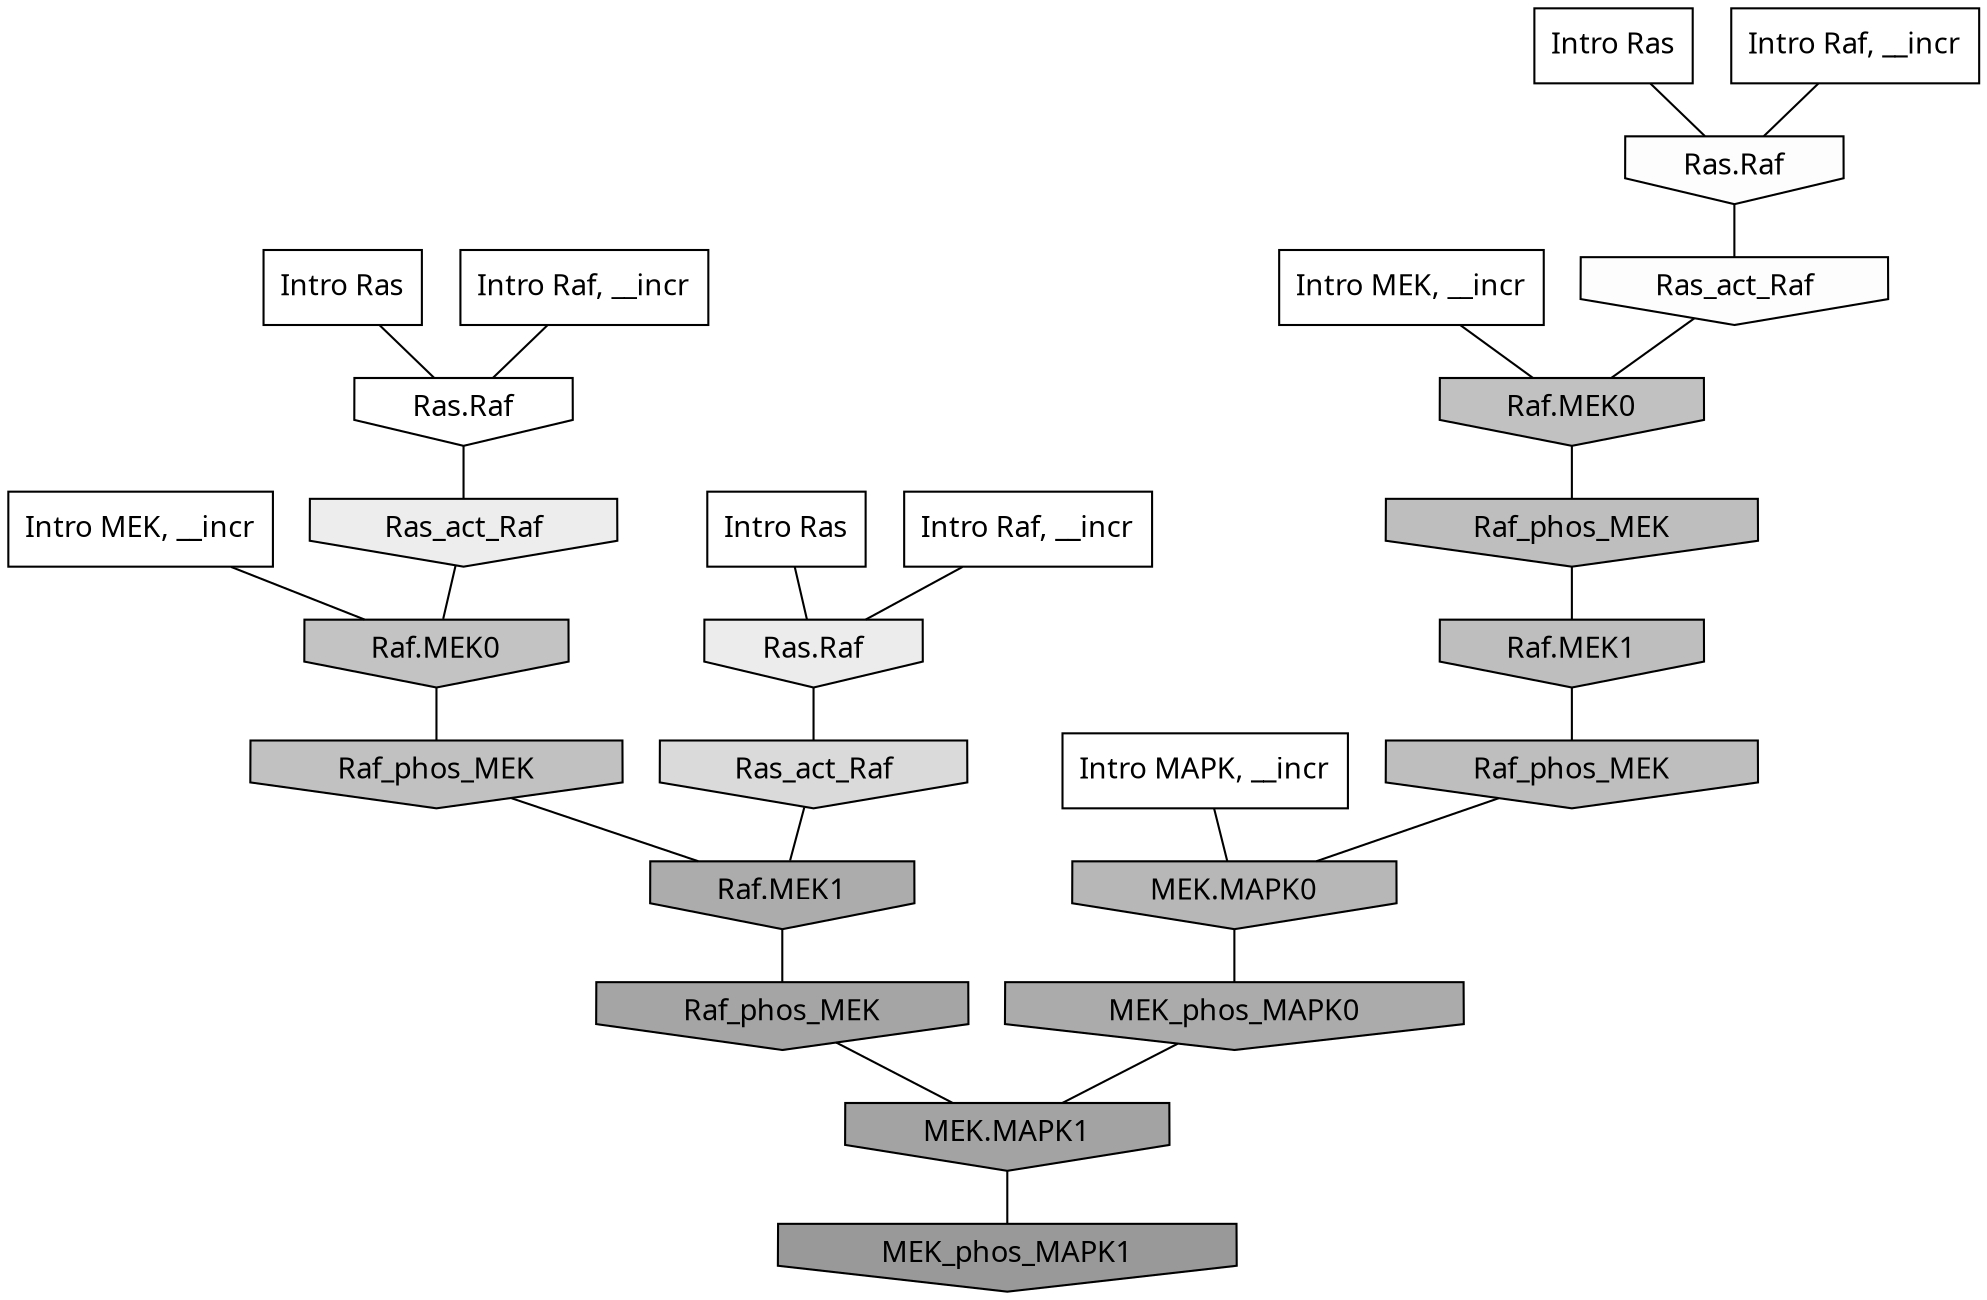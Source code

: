 digraph G{
  rankdir="TB";
  ranksep=0.30;
  node [fontname="CMU Serif"];
  edge [fontname="CMU Serif"];
  
  51 [label="Intro Ras", shape=rectangle, style=filled, fillcolor="0.000 0.000 1.000"]
  
  58 [label="Intro Ras", shape=rectangle, style=filled, fillcolor="0.000 0.000 1.000"]
  
  71 [label="Intro Ras", shape=rectangle, style=filled, fillcolor="0.000 0.000 1.000"]
  
  154 [label="Intro Raf, __incr", shape=rectangle, style=filled, fillcolor="0.000 0.000 1.000"]
  
  735 [label="Intro Raf, __incr", shape=rectangle, style=filled, fillcolor="0.000 0.000 1.000"]
  
  942 [label="Intro Raf, __incr", shape=rectangle, style=filled, fillcolor="0.000 0.000 1.000"]
  
  1502 [label="Intro MEK, __incr", shape=rectangle, style=filled, fillcolor="0.000 0.000 1.000"]
  
  1564 [label="Intro MEK, __incr", shape=rectangle, style=filled, fillcolor="0.000 0.000 1.000"]
  
  2725 [label="Intro MAPK, __incr", shape=rectangle, style=filled, fillcolor="0.000 0.000 1.000"]
  
  3238 [label="Ras.Raf", shape=invhouse, style=filled, fillcolor="0.000 0.000 1.000"]
  
  3353 [label="Ras.Raf", shape=invhouse, style=filled, fillcolor="0.000 0.000 0.992"]
  
  3356 [label="Ras_act_Raf", shape=invhouse, style=filled, fillcolor="0.000 0.000 0.990"]
  
  3816 [label="Ras_act_Raf", shape=invhouse, style=filled, fillcolor="0.000 0.000 0.928"]
  
  3908 [label="Ras.Raf", shape=invhouse, style=filled, fillcolor="0.000 0.000 0.922"]
  
  4836 [label="Ras_act_Raf", shape=invhouse, style=filled, fillcolor="0.000 0.000 0.854"]
  
  6303 [label="Raf.MEK0", shape=invhouse, style=filled, fillcolor="0.000 0.000 0.762"]
  
  6435 [label="Raf_phos_MEK", shape=invhouse, style=filled, fillcolor="0.000 0.000 0.755"]
  
  6484 [label="Raf.MEK0", shape=invhouse, style=filled, fillcolor="0.000 0.000 0.754"]
  
  6709 [label="Raf_phos_MEK", shape=invhouse, style=filled, fillcolor="0.000 0.000 0.743"]
  
  6711 [label="Raf.MEK1", shape=invhouse, style=filled, fillcolor="0.000 0.000 0.743"]
  
  6715 [label="Raf_phos_MEK", shape=invhouse, style=filled, fillcolor="0.000 0.000 0.743"]
  
  7439 [label="MEK.MAPK0", shape=invhouse, style=filled, fillcolor="0.000 0.000 0.716"]
  
  8654 [label="Raf.MEK1", shape=invhouse, style=filled, fillcolor="0.000 0.000 0.674"]
  
  8804 [label="MEK_phos_MAPK0", shape=invhouse, style=filled, fillcolor="0.000 0.000 0.669"]
  
  9547 [label="Raf_phos_MEK", shape=invhouse, style=filled, fillcolor="0.000 0.000 0.648"]
  
  9941 [label="MEK.MAPK1", shape=invhouse, style=filled, fillcolor="0.000 0.000 0.638"]
  
  11624 [label="MEK_phos_MAPK1", shape=invhouse, style=filled, fillcolor="0.000 0.000 0.600"]
  
  
  9941 -> 11624 [dir=none, color="0.000 0.000 0.000"] 
  9547 -> 9941 [dir=none, color="0.000 0.000 0.000"] 
  8804 -> 9941 [dir=none, color="0.000 0.000 0.000"] 
  8654 -> 9547 [dir=none, color="0.000 0.000 0.000"] 
  7439 -> 8804 [dir=none, color="0.000 0.000 0.000"] 
  6715 -> 7439 [dir=none, color="0.000 0.000 0.000"] 
  6711 -> 6715 [dir=none, color="0.000 0.000 0.000"] 
  6709 -> 6711 [dir=none, color="0.000 0.000 0.000"] 
  6484 -> 6709 [dir=none, color="0.000 0.000 0.000"] 
  6435 -> 8654 [dir=none, color="0.000 0.000 0.000"] 
  6303 -> 6435 [dir=none, color="0.000 0.000 0.000"] 
  4836 -> 8654 [dir=none, color="0.000 0.000 0.000"] 
  3908 -> 4836 [dir=none, color="0.000 0.000 0.000"] 
  3816 -> 6303 [dir=none, color="0.000 0.000 0.000"] 
  3356 -> 6484 [dir=none, color="0.000 0.000 0.000"] 
  3353 -> 3356 [dir=none, color="0.000 0.000 0.000"] 
  3238 -> 3816 [dir=none, color="0.000 0.000 0.000"] 
  2725 -> 7439 [dir=none, color="0.000 0.000 0.000"] 
  1564 -> 6484 [dir=none, color="0.000 0.000 0.000"] 
  1502 -> 6303 [dir=none, color="0.000 0.000 0.000"] 
  942 -> 3353 [dir=none, color="0.000 0.000 0.000"] 
  735 -> 3908 [dir=none, color="0.000 0.000 0.000"] 
  154 -> 3238 [dir=none, color="0.000 0.000 0.000"] 
  71 -> 3908 [dir=none, color="0.000 0.000 0.000"] 
  58 -> 3353 [dir=none, color="0.000 0.000 0.000"] 
  51 -> 3238 [dir=none, color="0.000 0.000 0.000"] 
  
  }

